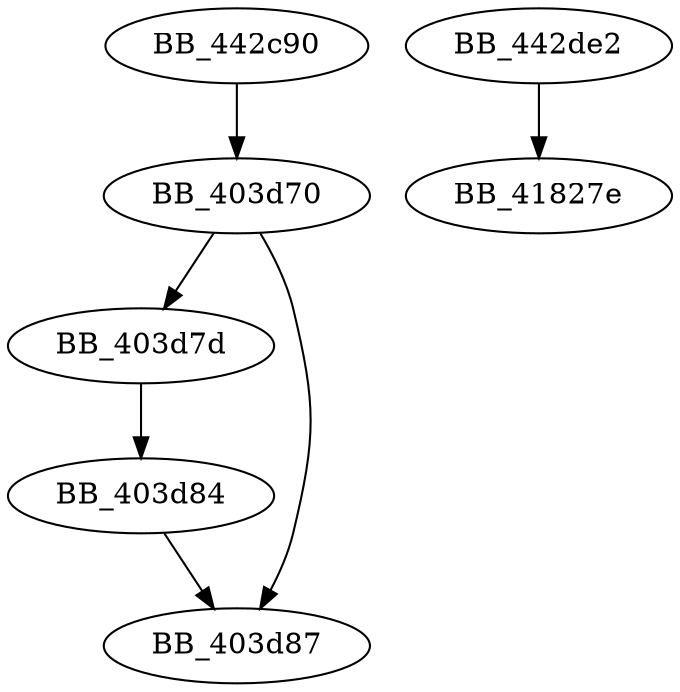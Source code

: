 DiGraph sub_442C98{
BB_403d70->BB_403d7d
BB_403d70->BB_403d87
BB_403d7d->BB_403d84
BB_403d84->BB_403d87
BB_442c90->BB_403d70
BB_442de2->BB_41827e
}
